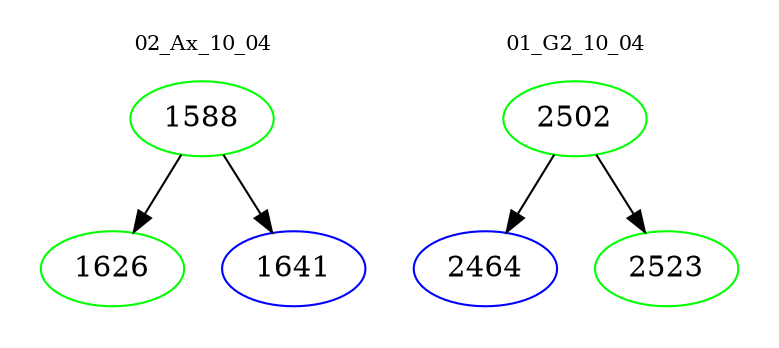 digraph{
subgraph cluster_0 {
color = white
label = "02_Ax_10_04";
fontsize=10;
T0_1588 [label="1588", color="green"]
T0_1588 -> T0_1626 [color="black"]
T0_1626 [label="1626", color="green"]
T0_1588 -> T0_1641 [color="black"]
T0_1641 [label="1641", color="blue"]
}
subgraph cluster_1 {
color = white
label = "01_G2_10_04";
fontsize=10;
T1_2502 [label="2502", color="green"]
T1_2502 -> T1_2464 [color="black"]
T1_2464 [label="2464", color="blue"]
T1_2502 -> T1_2523 [color="black"]
T1_2523 [label="2523", color="green"]
}
}
